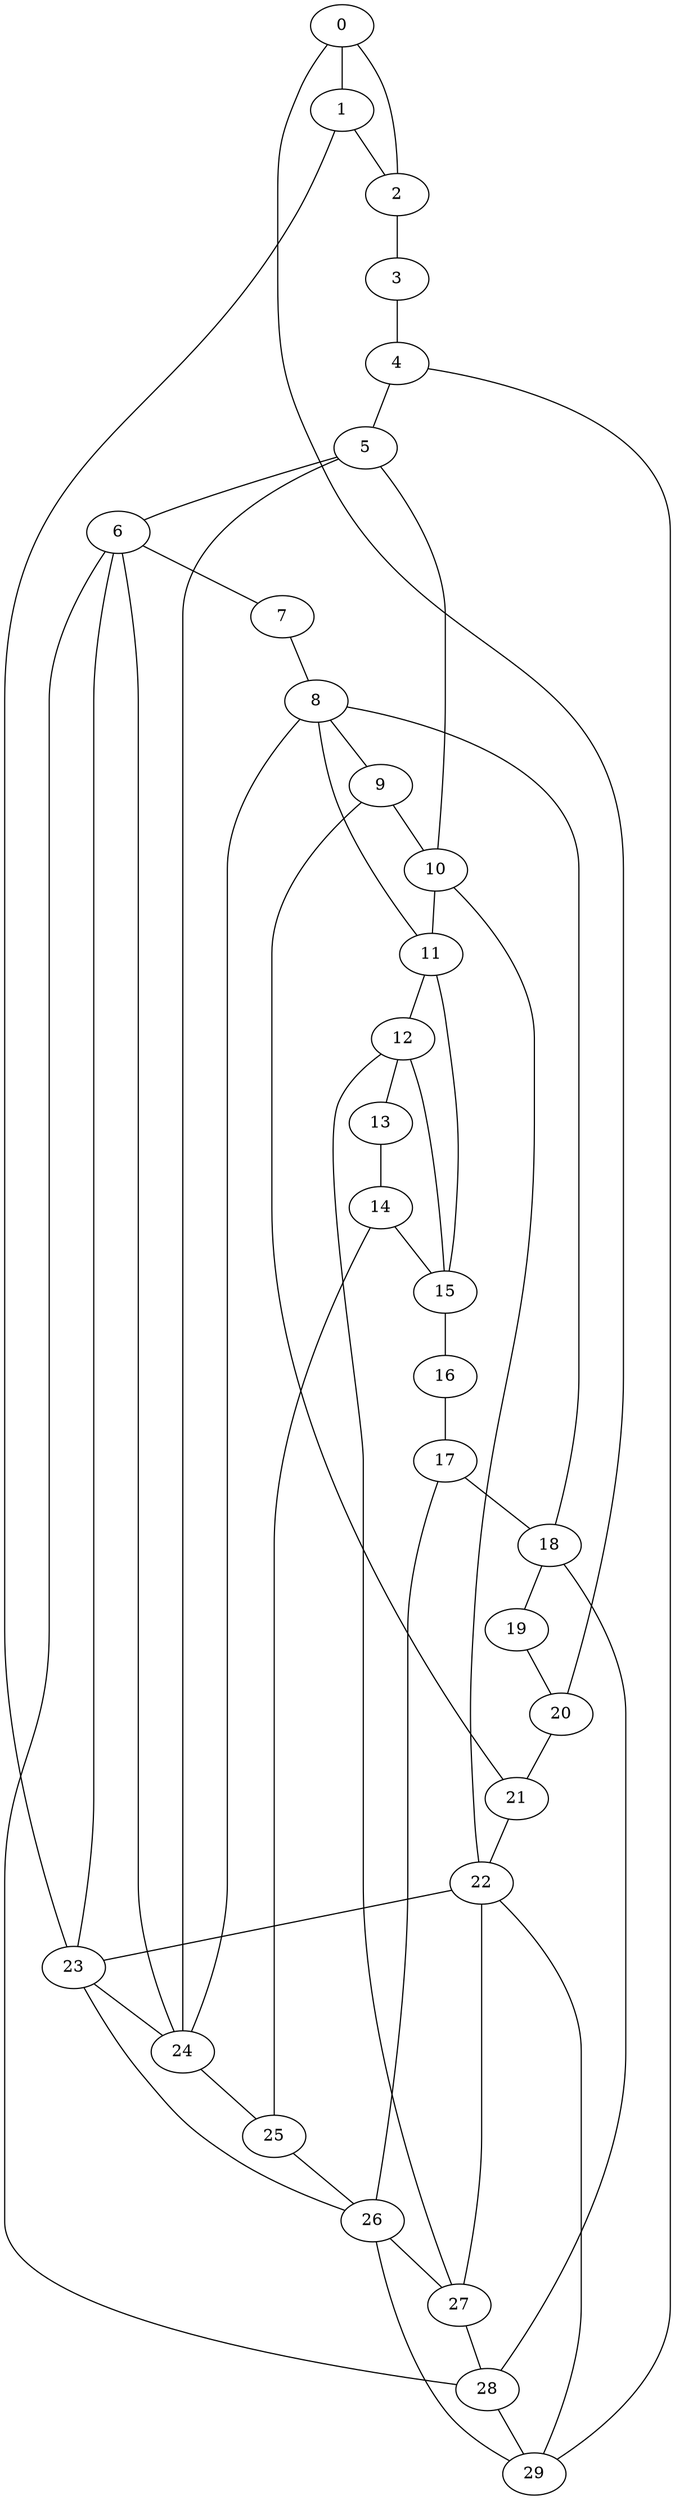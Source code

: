 
graph graphname {
    0 -- 1
0 -- 20
0 -- 2
1 -- 2
1 -- 23
2 -- 3
3 -- 4
4 -- 5
4 -- 29
5 -- 6
5 -- 24
5 -- 10
6 -- 7
6 -- 28
6 -- 24
6 -- 23
7 -- 8
8 -- 9
8 -- 24
8 -- 11
8 -- 18
9 -- 10
9 -- 21
10 -- 11
10 -- 22
11 -- 12
11 -- 15
12 -- 13
12 -- 27
12 -- 15
13 -- 14
14 -- 15
14 -- 25
15 -- 16
16 -- 17
17 -- 18
17 -- 26
18 -- 19
18 -- 28
19 -- 20
20 -- 21
21 -- 22
22 -- 23
22 -- 27
22 -- 29
23 -- 24
23 -- 26
24 -- 25
25 -- 26
26 -- 27
26 -- 29
27 -- 28
28 -- 29

}
